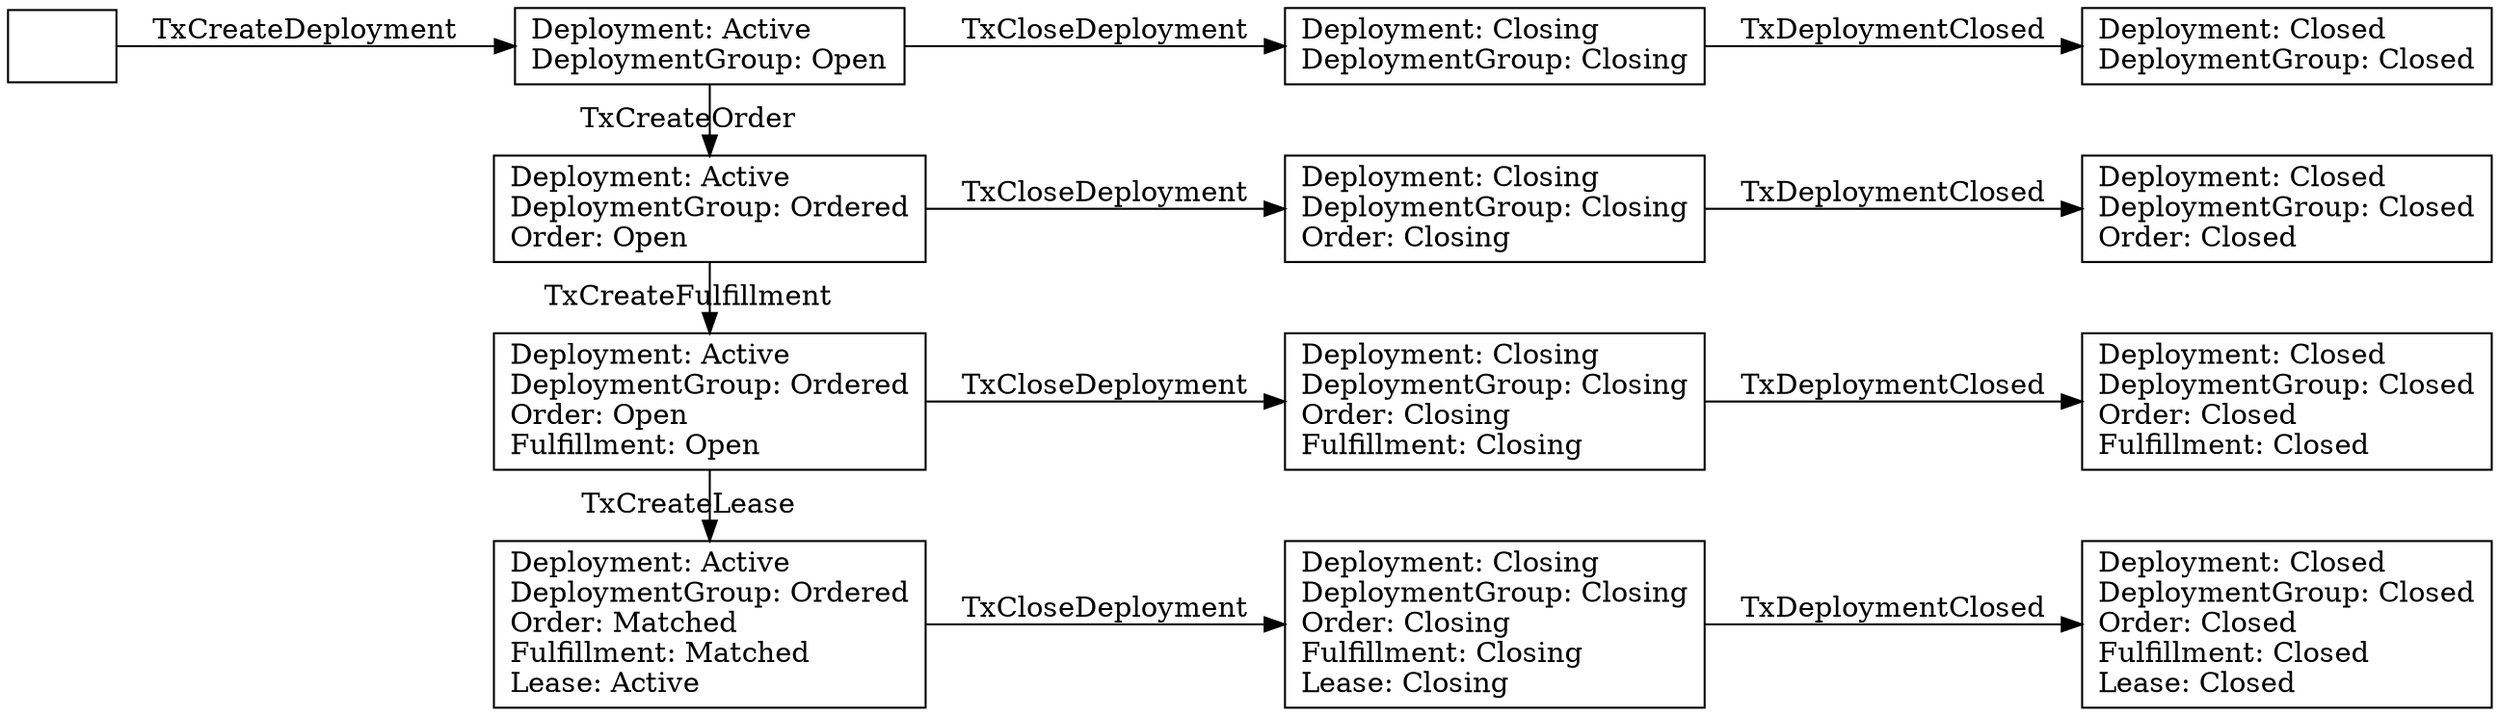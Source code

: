 digraph marketplace {

  rankdir=LR;

  "0"     [shape=box label=""];

  "1"     [shape=box labeljust="1" label="Deployment: Active\lDeploymentGroup: Open\l"];
  "2"     [shape=box labeljust="1" label="Deployment: Active\lDeploymentGroup: Ordered\lOrder: Open\l"];
  "3"     [shape=box labeljust="1" label="Deployment: Active\lDeploymentGroup: Ordered\lOrder: Open\lFulfillment: Open\l"];
  "4"     [shape=box labeljust="1" label="Deployment: Active\lDeploymentGroup: Ordered\lOrder: Matched\lFulfillment: Matched\lLease: Active\l"];

  "5"     [shape=box label="Deployment: Closing\lDeploymentGroup: Closing\l"];
  "6"     [shape=box label="Deployment: Closing\lDeploymentGroup: Closing\lOrder: Closing\l"];
  "7"     [shape=box label="Deployment: Closing\lDeploymentGroup: Closing\lOrder: Closing\lFulfillment: Closing\l"];
  "8"     [shape=box label="Deployment: Closing\lDeploymentGroup: Closing\lOrder: Closing\lFulfillment: Closing\lLease: Closing\l"];

  "9"     [shape=box label="Deployment: Closed\lDeploymentGroup: Closed\l"];
  "10"    [shape=box label="Deployment: Closed\lDeploymentGroup: Closed\lOrder: Closed\l"];
  "11"    [shape=box label="Deployment: Closed\lDeploymentGroup: Closed\lOrder: Closed\lFulfillment: Closed\l"];
  "12"    [shape=box label="Deployment: Closed\lDeploymentGroup: Closed\lOrder: Closed\lFulfillment: Closed\lLease: Closed\l"];

  "0" -> "1"           [label="TxCreateDeployment"];
  "1" -> "2"           [label="TxCreateOrder"];
  "2" -> "3"           [label="TxCreateFulfillment"];
  "3" -> "4"           [label="TxCreateLease"];

  "1" -> "5"           [label="TxCloseDeployment"];
  "2" -> "6"           [label="TxCloseDeployment"];
  "3" -> "7"           [label="TxCloseDeployment"];
  "4" -> "8"           [label="TxCloseDeployment"];

  "5" -> "9"           [label="TxDeploymentClosed"];
  "6" -> "10"          [label="TxDeploymentClosed"];
  "7" -> "11"          [label="TxDeploymentClosed"];
  "8" -> "12"          [label="TxDeploymentClosed"];


  { rank=same "1", "2", "3", "4" }
  { rank=same "5", "6", "7", "8" }
  { rank=same "9", "10", "11", "12" }
}
